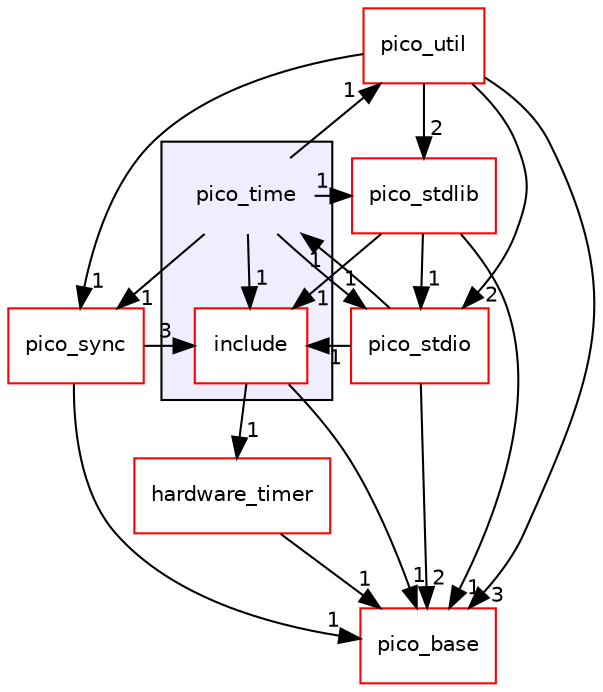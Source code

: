 digraph "pico_time" {
  compound=true
  node [ fontsize="10", fontname="Helvetica"];
  edge [ labelfontsize="10", labelfontname="Helvetica"];
  subgraph clusterdir_cc740ddf7ebf14a28f7e7a6178d204e2 {
    graph [ bgcolor="#eeeeff", pencolor="black", label="" URL="dir_cc740ddf7ebf14a28f7e7a6178d204e2.html"];
    dir_cc740ddf7ebf14a28f7e7a6178d204e2 [shape=plaintext label="pico_time"];
    dir_7f6704c0c7aea0908c85b6933a3abb3a [shape=box label="include" color="red" fillcolor="white" style="filled" URL="dir_7f6704c0c7aea0908c85b6933a3abb3a.html"];
  }
  dir_cebeb0d5a079c028abb6d9e9a276866d [shape=box label="hardware_timer" fillcolor="white" style="filled" color="red" URL="dir_cebeb0d5a079c028abb6d9e9a276866d.html"];
  dir_80049ec721efe325411d59f8402ca4d2 [shape=box label="pico_sync" fillcolor="white" style="filled" color="red" URL="dir_80049ec721efe325411d59f8402ca4d2.html"];
  dir_ee4ba4c32933fd9d1c9bce216e67756d [shape=box label="pico_base" fillcolor="white" style="filled" color="red" URL="dir_ee4ba4c32933fd9d1c9bce216e67756d.html"];
  dir_84e27ca1fe68544073558bf37858cb77 [shape=box label="pico_util" fillcolor="white" style="filled" color="red" URL="dir_84e27ca1fe68544073558bf37858cb77.html"];
  dir_8ce2dea2c70b96bce3071180a232ce85 [shape=box label="pico_stdio" fillcolor="white" style="filled" color="red" URL="dir_8ce2dea2c70b96bce3071180a232ce85.html"];
  dir_254ef4e2977de847e2030dceeab20b97 [shape=box label="pico_stdlib" fillcolor="white" style="filled" color="red" URL="dir_254ef4e2977de847e2030dceeab20b97.html"];
  dir_cebeb0d5a079c028abb6d9e9a276866d->dir_ee4ba4c32933fd9d1c9bce216e67756d [headlabel="1", labeldistance=1.5 headhref="dir_000108_000007.html"];
  dir_7f6704c0c7aea0908c85b6933a3abb3a->dir_cebeb0d5a079c028abb6d9e9a276866d [headlabel="1", labeldistance=1.5 headhref="dir_000036_000108.html"];
  dir_7f6704c0c7aea0908c85b6933a3abb3a->dir_ee4ba4c32933fd9d1c9bce216e67756d [headlabel="1", labeldistance=1.5 headhref="dir_000036_000007.html"];
  dir_80049ec721efe325411d59f8402ca4d2->dir_7f6704c0c7aea0908c85b6933a3abb3a [headlabel="3", labeldistance=1.5 headhref="dir_000029_000036.html"];
  dir_80049ec721efe325411d59f8402ca4d2->dir_ee4ba4c32933fd9d1c9bce216e67756d [headlabel="1", labeldistance=1.5 headhref="dir_000029_000007.html"];
  dir_84e27ca1fe68544073558bf37858cb77->dir_80049ec721efe325411d59f8402ca4d2 [headlabel="1", labeldistance=1.5 headhref="dir_000041_000029.html"];
  dir_84e27ca1fe68544073558bf37858cb77->dir_ee4ba4c32933fd9d1c9bce216e67756d [headlabel="3", labeldistance=1.5 headhref="dir_000041_000007.html"];
  dir_84e27ca1fe68544073558bf37858cb77->dir_8ce2dea2c70b96bce3071180a232ce85 [headlabel="2", labeldistance=1.5 headhref="dir_000041_000184.html"];
  dir_84e27ca1fe68544073558bf37858cb77->dir_254ef4e2977de847e2030dceeab20b97 [headlabel="2", labeldistance=1.5 headhref="dir_000041_000026.html"];
  dir_cc740ddf7ebf14a28f7e7a6178d204e2->dir_7f6704c0c7aea0908c85b6933a3abb3a [headlabel="1", labeldistance=1.5 headhref="dir_000035_000036.html"];
  dir_cc740ddf7ebf14a28f7e7a6178d204e2->dir_80049ec721efe325411d59f8402ca4d2 [headlabel="1", labeldistance=1.5 headhref="dir_000035_000029.html"];
  dir_cc740ddf7ebf14a28f7e7a6178d204e2->dir_84e27ca1fe68544073558bf37858cb77 [headlabel="1", labeldistance=1.5 headhref="dir_000035_000041.html"];
  dir_cc740ddf7ebf14a28f7e7a6178d204e2->dir_8ce2dea2c70b96bce3071180a232ce85 [headlabel="1", labeldistance=1.5 headhref="dir_000035_000184.html"];
  dir_cc740ddf7ebf14a28f7e7a6178d204e2->dir_254ef4e2977de847e2030dceeab20b97 [headlabel="1", labeldistance=1.5 headhref="dir_000035_000026.html"];
  dir_8ce2dea2c70b96bce3071180a232ce85->dir_7f6704c0c7aea0908c85b6933a3abb3a [headlabel="1", labeldistance=1.5 headhref="dir_000184_000036.html"];
  dir_8ce2dea2c70b96bce3071180a232ce85->dir_ee4ba4c32933fd9d1c9bce216e67756d [headlabel="2", labeldistance=1.5 headhref="dir_000184_000007.html"];
  dir_8ce2dea2c70b96bce3071180a232ce85->dir_cc740ddf7ebf14a28f7e7a6178d204e2 [headlabel="1", labeldistance=1.5 headhref="dir_000184_000035.html"];
  dir_254ef4e2977de847e2030dceeab20b97->dir_7f6704c0c7aea0908c85b6933a3abb3a [headlabel="1", labeldistance=1.5 headhref="dir_000026_000036.html"];
  dir_254ef4e2977de847e2030dceeab20b97->dir_ee4ba4c32933fd9d1c9bce216e67756d [headlabel="1", labeldistance=1.5 headhref="dir_000026_000007.html"];
  dir_254ef4e2977de847e2030dceeab20b97->dir_8ce2dea2c70b96bce3071180a232ce85 [headlabel="1", labeldistance=1.5 headhref="dir_000026_000184.html"];
}
